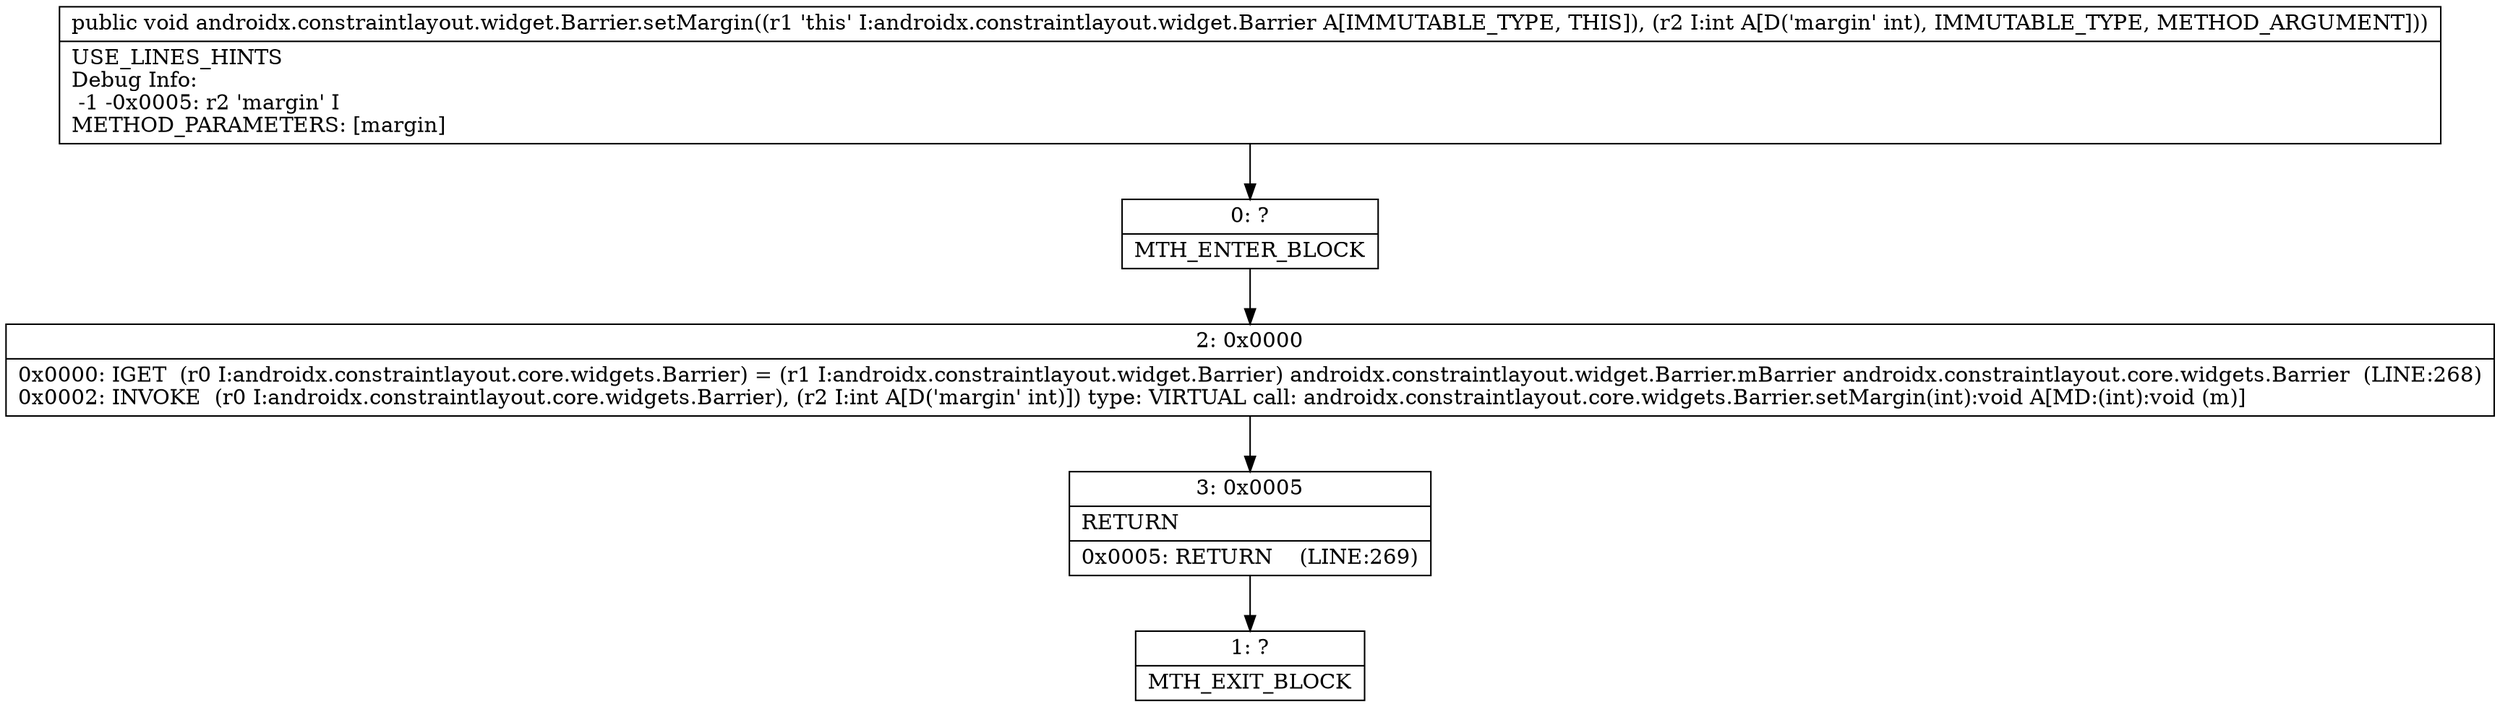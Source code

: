 digraph "CFG forandroidx.constraintlayout.widget.Barrier.setMargin(I)V" {
Node_0 [shape=record,label="{0\:\ ?|MTH_ENTER_BLOCK\l}"];
Node_2 [shape=record,label="{2\:\ 0x0000|0x0000: IGET  (r0 I:androidx.constraintlayout.core.widgets.Barrier) = (r1 I:androidx.constraintlayout.widget.Barrier) androidx.constraintlayout.widget.Barrier.mBarrier androidx.constraintlayout.core.widgets.Barrier  (LINE:268)\l0x0002: INVOKE  (r0 I:androidx.constraintlayout.core.widgets.Barrier), (r2 I:int A[D('margin' int)]) type: VIRTUAL call: androidx.constraintlayout.core.widgets.Barrier.setMargin(int):void A[MD:(int):void (m)]\l}"];
Node_3 [shape=record,label="{3\:\ 0x0005|RETURN\l|0x0005: RETURN    (LINE:269)\l}"];
Node_1 [shape=record,label="{1\:\ ?|MTH_EXIT_BLOCK\l}"];
MethodNode[shape=record,label="{public void androidx.constraintlayout.widget.Barrier.setMargin((r1 'this' I:androidx.constraintlayout.widget.Barrier A[IMMUTABLE_TYPE, THIS]), (r2 I:int A[D('margin' int), IMMUTABLE_TYPE, METHOD_ARGUMENT]))  | USE_LINES_HINTS\lDebug Info:\l  \-1 \-0x0005: r2 'margin' I\lMETHOD_PARAMETERS: [margin]\l}"];
MethodNode -> Node_0;Node_0 -> Node_2;
Node_2 -> Node_3;
Node_3 -> Node_1;
}

